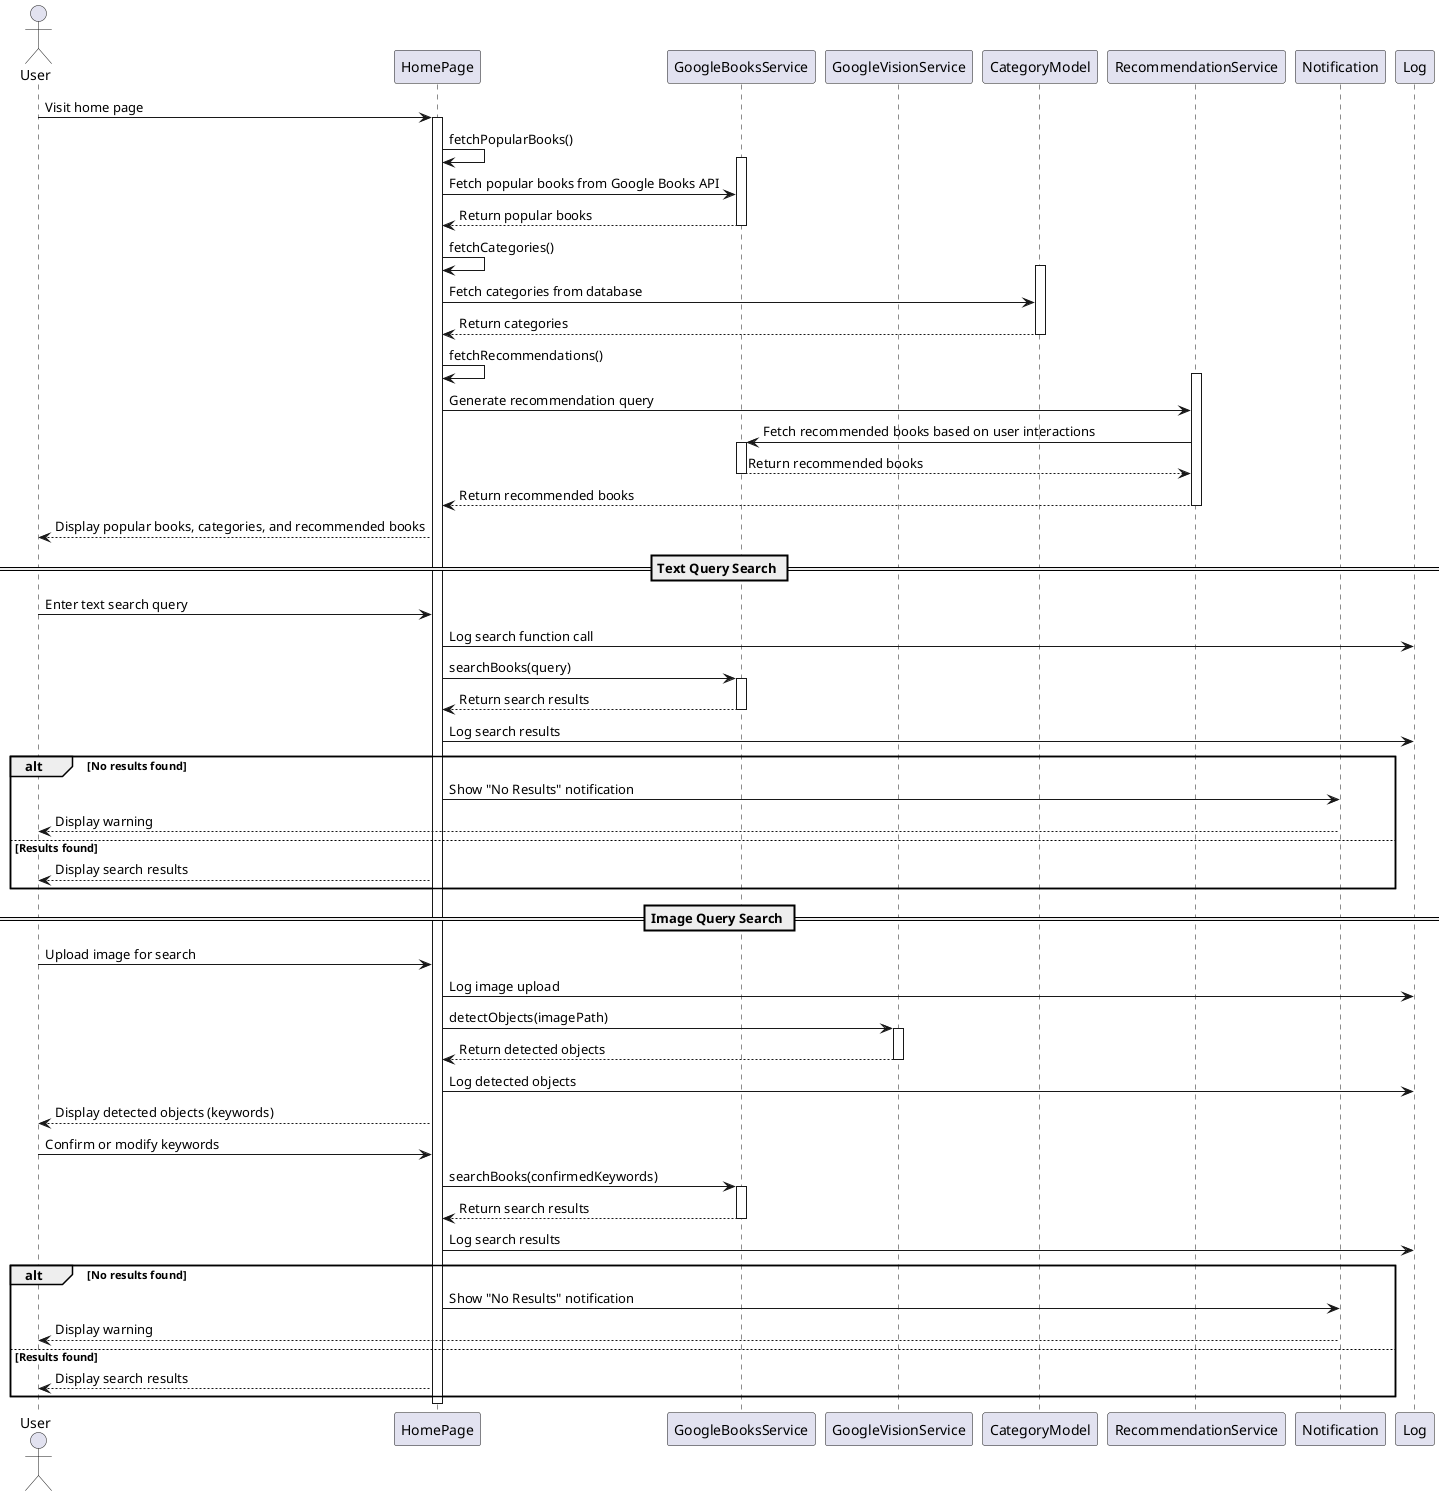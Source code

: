 @startuml
actor User
participant "HomePage" as HomePage
participant "GoogleBooksService" as GoogleBooksService
participant "GoogleVisionService" as GoogleVisionService
participant "CategoryModel" as CategoryModel
participant "RecommendationService" as RecommendationService
participant "Notification" as Notification
participant "Log" as Log

User -> HomePage: Visit home page
activate HomePage

HomePage -> HomePage: fetchPopularBooks()
activate GoogleBooksService
HomePage -> GoogleBooksService: Fetch popular books from Google Books API
GoogleBooksService --> HomePage: Return popular books
deactivate GoogleBooksService

HomePage -> HomePage: fetchCategories()
activate CategoryModel
HomePage -> CategoryModel: Fetch categories from database
CategoryModel --> HomePage: Return categories
deactivate CategoryModel

HomePage -> HomePage: fetchRecommendations()
activate RecommendationService
HomePage -> RecommendationService: Generate recommendation query
RecommendationService -> GoogleBooksService: Fetch recommended books based on user interactions
activate GoogleBooksService
GoogleBooksService --> RecommendationService: Return recommended books
deactivate GoogleBooksService
RecommendationService --> HomePage: Return recommended books
deactivate RecommendationService

HomePage --> User: Display popular books, categories, and recommended books

== Text Query Search ==

User -> HomePage: Enter text search query
HomePage -> Log: Log search function call
HomePage -> GoogleBooksService: searchBooks(query)
activate GoogleBooksService
GoogleBooksService --> HomePage: Return search results
deactivate GoogleBooksService
HomePage -> Log: Log search results
alt No results found
    HomePage -> Notification: Show "No Results" notification
    Notification --> User: Display warning
else Results found
    HomePage --> User: Display search results
end

== Image Query Search ==

User -> HomePage: Upload image for search
HomePage -> Log: Log image upload
HomePage -> GoogleVisionService: detectObjects(imagePath)
activate GoogleVisionService
GoogleVisionService --> HomePage: Return detected objects
deactivate GoogleVisionService
HomePage -> Log: Log detected objects
HomePage --> User: Display detected objects (keywords)
User -> HomePage: Confirm or modify keywords
HomePage -> GoogleBooksService: searchBooks(confirmedKeywords)
activate GoogleBooksService
GoogleBooksService --> HomePage: Return search results
deactivate GoogleBooksService
HomePage -> Log: Log search results
alt No results found
    HomePage -> Notification: Show "No Results" notification
    Notification --> User: Display warning
else Results found
    HomePage --> User: Display search results
end

deactivate HomePage
@enduml
